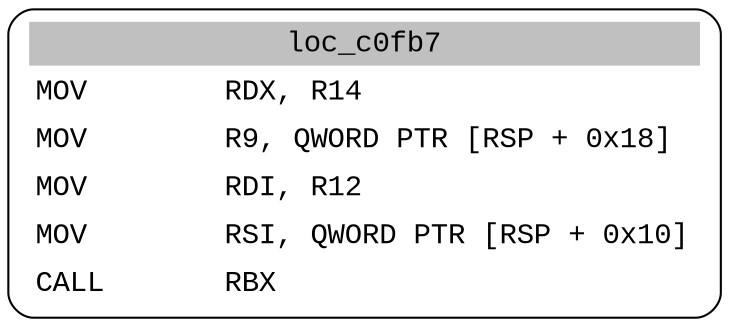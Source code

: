 digraph asm_graph {
1941 [
shape="Mrecord" fontname="Courier New"label =<<table border="0" cellborder="0" cellpadding="3"><tr><td align="center" colspan="2" bgcolor="grey">loc_c0fb7</td></tr><tr><td align="left">MOV        RDX, R14</td></tr><tr><td align="left">MOV        R9, QWORD PTR [RSP + 0x18]</td></tr><tr><td align="left">MOV        RDI, R12</td></tr><tr><td align="left">MOV        RSI, QWORD PTR [RSP + 0x10]</td></tr><tr><td align="left">CALL       RBX</td></tr></table>> ];
}